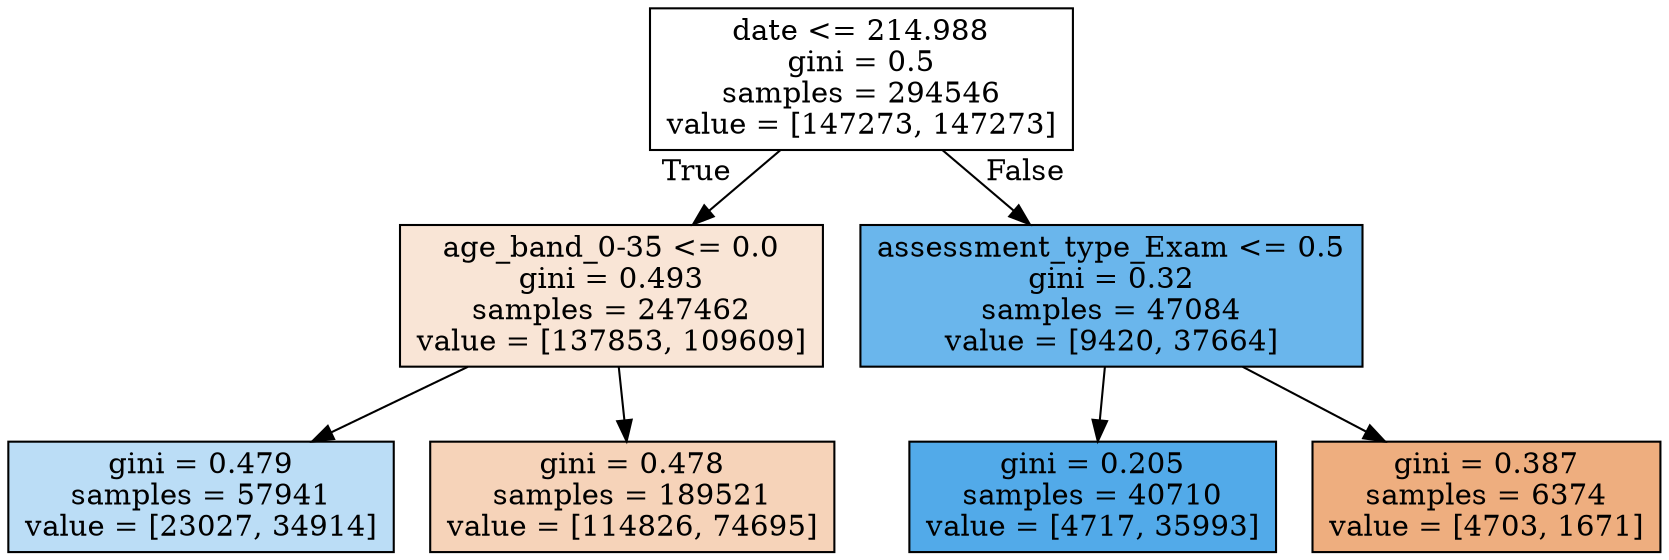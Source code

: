 digraph Tree {
node [shape=box, style="filled", color="black"] ;
0 [label="date <= 214.988\ngini = 0.5\nsamples = 294546\nvalue = [147273, 147273]", fillcolor="#e5813900"] ;
1 [label="age_band_0-35 <= 0.0\ngini = 0.493\nsamples = 247462\nvalue = [137853, 109609]", fillcolor="#e5813934"] ;
0 -> 1 [labeldistance=2.5, labelangle=45, headlabel="True"] ;
2 [label="gini = 0.479\nsamples = 57941\nvalue = [23027, 34914]", fillcolor="#399de557"] ;
1 -> 2 ;
3 [label="gini = 0.478\nsamples = 189521\nvalue = [114826, 74695]", fillcolor="#e5813959"] ;
1 -> 3 ;
4 [label="assessment_type_Exam <= 0.5\ngini = 0.32\nsamples = 47084\nvalue = [9420, 37664]", fillcolor="#399de5bf"] ;
0 -> 4 [labeldistance=2.5, labelangle=-45, headlabel="False"] ;
5 [label="gini = 0.205\nsamples = 40710\nvalue = [4717, 35993]", fillcolor="#399de5de"] ;
4 -> 5 ;
6 [label="gini = 0.387\nsamples = 6374\nvalue = [4703, 1671]", fillcolor="#e58139a4"] ;
4 -> 6 ;
}
